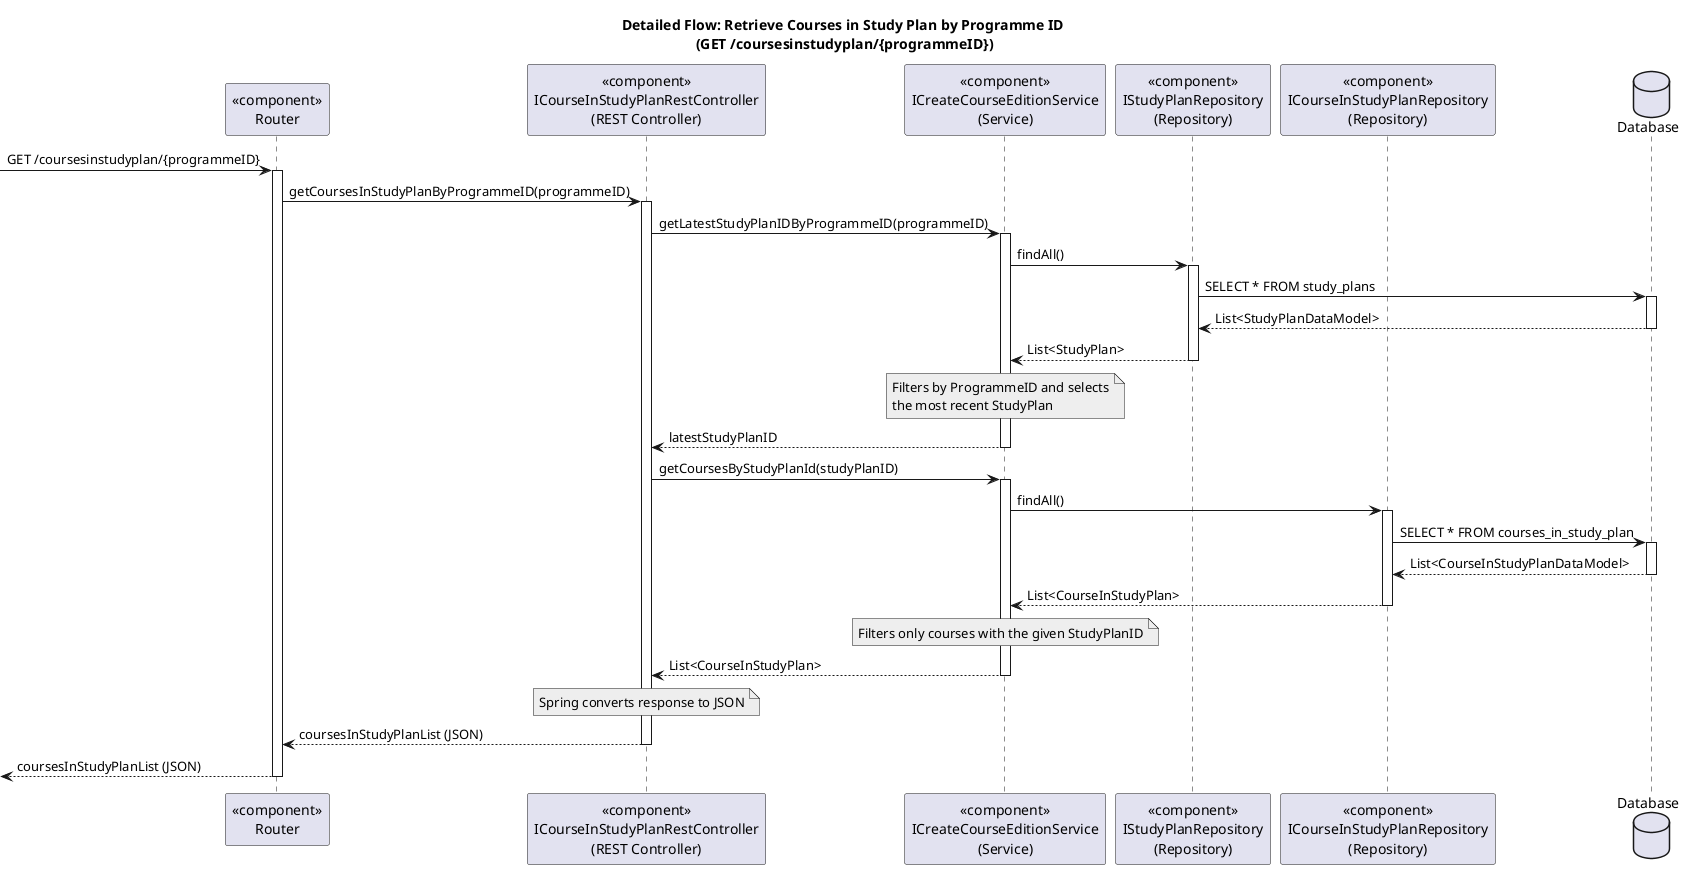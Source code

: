 @startuml
title Detailed Flow: Retrieve Courses in Study Plan by Programme ID \n(GET /coursesinstudyplan/{programmeID})

participant "<<component>>\nRouter" as Router
participant "<<component>>\nICourseInStudyPlanRestController\n(REST Controller)" as Controller
participant "<<component>>\nICreateCourseEditionService\n(Service)" as Service
participant "<<component>>\nIStudyPlanRepository\n(Repository)" as StudyPlanRepo
participant "<<component>>\nICourseInStudyPlanRepository\n(Repository)" as CourseInSPRepo
database "Database" as DB

-> Router: GET /coursesinstudyplan/{programmeID}
activate Router

Router -> Controller: getCoursesInStudyPlanByProgrammeID(programmeID)
activate Controller

Controller -> Service: getLatestStudyPlanIDByProgrammeID(programmeID)
activate Service

Service -> StudyPlanRepo: findAll()
activate StudyPlanRepo

StudyPlanRepo -> DB: SELECT * FROM study_plans
activate DB
DB --> StudyPlanRepo: List<StudyPlanDataModel>
deactivate DB
StudyPlanRepo --> Service: List<StudyPlan>
deactivate StudyPlanRepo

note over Service #EEEEEE
Filters by ProgrammeID and selects
the most recent StudyPlan
end note

Service --> Controller: latestStudyPlanID
deactivate Service

Controller -> Service: getCoursesByStudyPlanId(studyPlanID)
activate Service

Service -> CourseInSPRepo: findAll()
activate CourseInSPRepo

CourseInSPRepo -> DB: SELECT * FROM courses_in_study_plan
activate DB
DB --> CourseInSPRepo: List<CourseInStudyPlanDataModel>
deactivate DB
CourseInSPRepo --> Service: List<CourseInStudyPlan>
deactivate CourseInSPRepo

note over Service #EEEEEE
Filters only courses with the given StudyPlanID
end note

Service --> Controller: List<CourseInStudyPlan>
deactivate Service

note over Controller #EEEEEE
Spring converts response to JSON
end note

Controller --> Router: coursesInStudyPlanList (JSON)
deactivate Controller

<-- Router: coursesInStudyPlanList (JSON)
deactivate Router

@enduml
